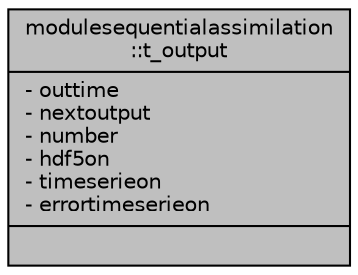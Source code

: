 digraph "modulesequentialassimilation::t_output"
{
 // LATEX_PDF_SIZE
  edge [fontname="Helvetica",fontsize="10",labelfontname="Helvetica",labelfontsize="10"];
  node [fontname="Helvetica",fontsize="10",shape=record];
  Node1 [label="{modulesequentialassimilation\l::t_output\n|- outtime\l- nextoutput\l- number\l- hdf5on\l- timeserieon\l- errortimeserieon\l|}",height=0.2,width=0.4,color="black", fillcolor="grey75", style="filled", fontcolor="black",tooltip=" "];
}
